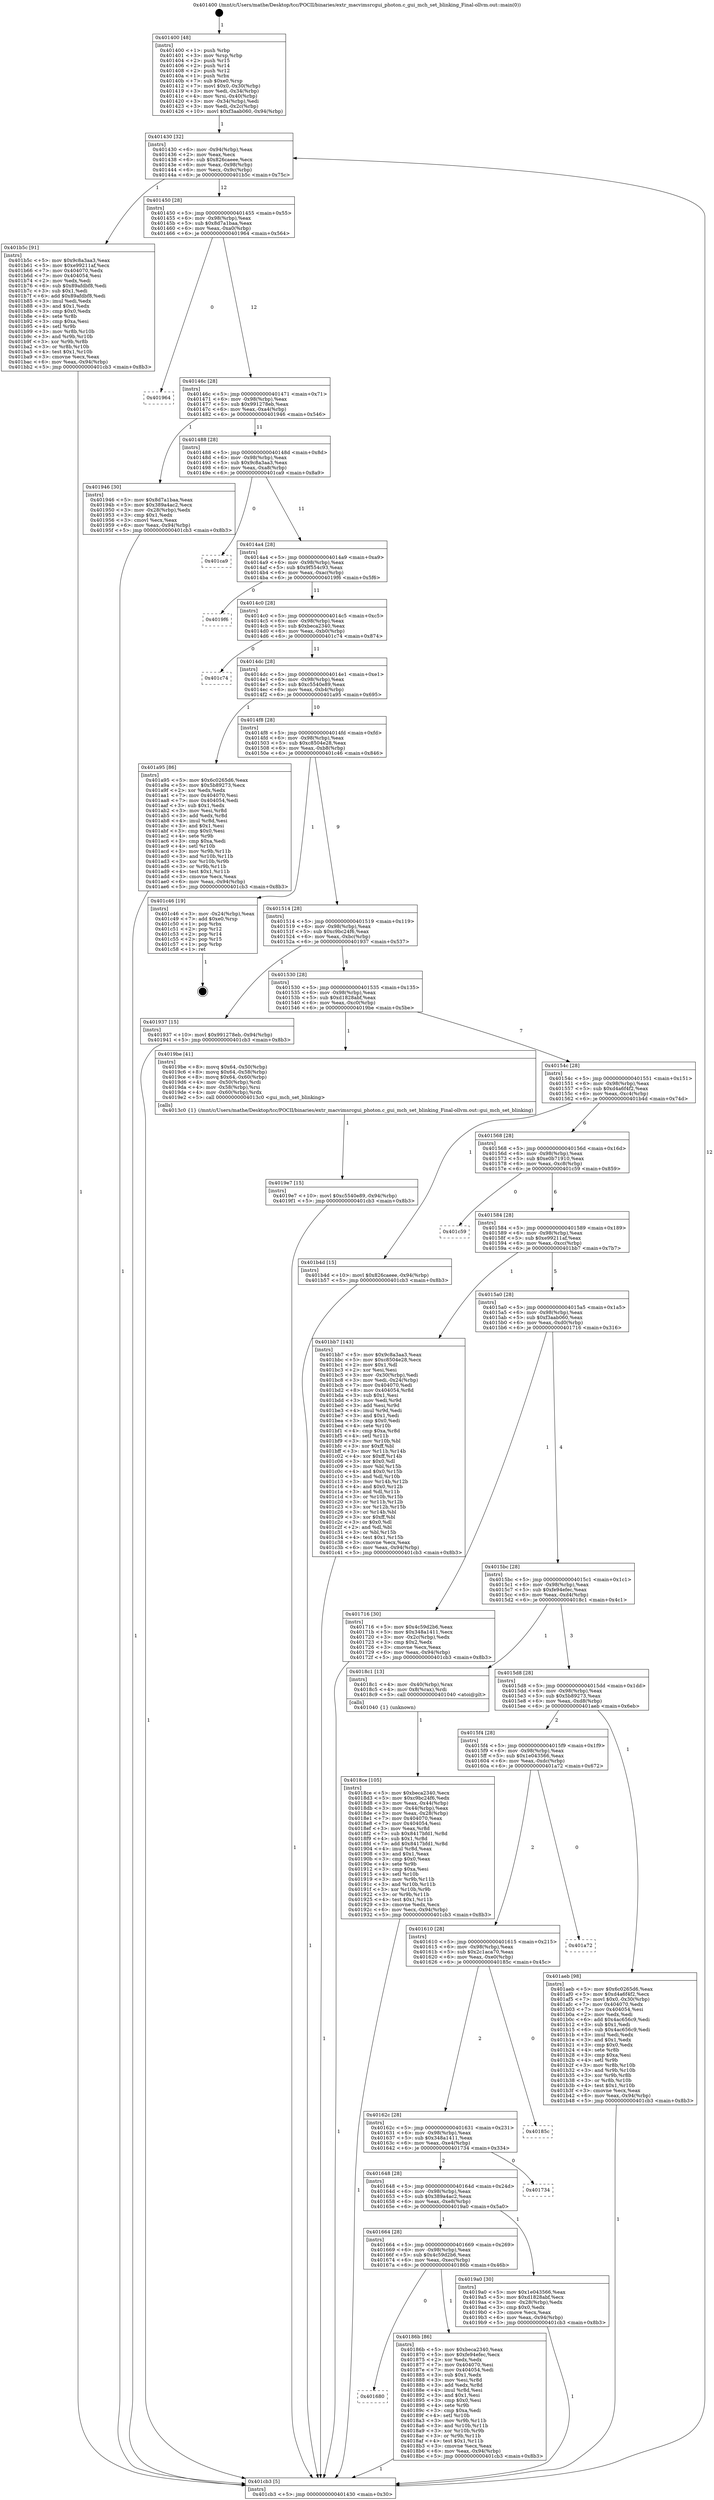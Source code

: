 digraph "0x401400" {
  label = "0x401400 (/mnt/c/Users/mathe/Desktop/tcc/POCII/binaries/extr_macvimsrcgui_photon.c_gui_mch_set_blinking_Final-ollvm.out::main(0))"
  labelloc = "t"
  node[shape=record]

  Entry [label="",width=0.3,height=0.3,shape=circle,fillcolor=black,style=filled]
  "0x401430" [label="{
     0x401430 [32]\l
     | [instrs]\l
     &nbsp;&nbsp;0x401430 \<+6\>: mov -0x94(%rbp),%eax\l
     &nbsp;&nbsp;0x401436 \<+2\>: mov %eax,%ecx\l
     &nbsp;&nbsp;0x401438 \<+6\>: sub $0x826caeee,%ecx\l
     &nbsp;&nbsp;0x40143e \<+6\>: mov %eax,-0x98(%rbp)\l
     &nbsp;&nbsp;0x401444 \<+6\>: mov %ecx,-0x9c(%rbp)\l
     &nbsp;&nbsp;0x40144a \<+6\>: je 0000000000401b5c \<main+0x75c\>\l
  }"]
  "0x401b5c" [label="{
     0x401b5c [91]\l
     | [instrs]\l
     &nbsp;&nbsp;0x401b5c \<+5\>: mov $0x9c8a3aa3,%eax\l
     &nbsp;&nbsp;0x401b61 \<+5\>: mov $0xe99211af,%ecx\l
     &nbsp;&nbsp;0x401b66 \<+7\>: mov 0x404070,%edx\l
     &nbsp;&nbsp;0x401b6d \<+7\>: mov 0x404054,%esi\l
     &nbsp;&nbsp;0x401b74 \<+2\>: mov %edx,%edi\l
     &nbsp;&nbsp;0x401b76 \<+6\>: sub $0x89afdbf8,%edi\l
     &nbsp;&nbsp;0x401b7c \<+3\>: sub $0x1,%edi\l
     &nbsp;&nbsp;0x401b7f \<+6\>: add $0x89afdbf8,%edi\l
     &nbsp;&nbsp;0x401b85 \<+3\>: imul %edi,%edx\l
     &nbsp;&nbsp;0x401b88 \<+3\>: and $0x1,%edx\l
     &nbsp;&nbsp;0x401b8b \<+3\>: cmp $0x0,%edx\l
     &nbsp;&nbsp;0x401b8e \<+4\>: sete %r8b\l
     &nbsp;&nbsp;0x401b92 \<+3\>: cmp $0xa,%esi\l
     &nbsp;&nbsp;0x401b95 \<+4\>: setl %r9b\l
     &nbsp;&nbsp;0x401b99 \<+3\>: mov %r8b,%r10b\l
     &nbsp;&nbsp;0x401b9c \<+3\>: and %r9b,%r10b\l
     &nbsp;&nbsp;0x401b9f \<+3\>: xor %r9b,%r8b\l
     &nbsp;&nbsp;0x401ba2 \<+3\>: or %r8b,%r10b\l
     &nbsp;&nbsp;0x401ba5 \<+4\>: test $0x1,%r10b\l
     &nbsp;&nbsp;0x401ba9 \<+3\>: cmovne %ecx,%eax\l
     &nbsp;&nbsp;0x401bac \<+6\>: mov %eax,-0x94(%rbp)\l
     &nbsp;&nbsp;0x401bb2 \<+5\>: jmp 0000000000401cb3 \<main+0x8b3\>\l
  }"]
  "0x401450" [label="{
     0x401450 [28]\l
     | [instrs]\l
     &nbsp;&nbsp;0x401450 \<+5\>: jmp 0000000000401455 \<main+0x55\>\l
     &nbsp;&nbsp;0x401455 \<+6\>: mov -0x98(%rbp),%eax\l
     &nbsp;&nbsp;0x40145b \<+5\>: sub $0x8d7a1baa,%eax\l
     &nbsp;&nbsp;0x401460 \<+6\>: mov %eax,-0xa0(%rbp)\l
     &nbsp;&nbsp;0x401466 \<+6\>: je 0000000000401964 \<main+0x564\>\l
  }"]
  Exit [label="",width=0.3,height=0.3,shape=circle,fillcolor=black,style=filled,peripheries=2]
  "0x401964" [label="{
     0x401964\l
  }", style=dashed]
  "0x40146c" [label="{
     0x40146c [28]\l
     | [instrs]\l
     &nbsp;&nbsp;0x40146c \<+5\>: jmp 0000000000401471 \<main+0x71\>\l
     &nbsp;&nbsp;0x401471 \<+6\>: mov -0x98(%rbp),%eax\l
     &nbsp;&nbsp;0x401477 \<+5\>: sub $0x991278eb,%eax\l
     &nbsp;&nbsp;0x40147c \<+6\>: mov %eax,-0xa4(%rbp)\l
     &nbsp;&nbsp;0x401482 \<+6\>: je 0000000000401946 \<main+0x546\>\l
  }"]
  "0x4019e7" [label="{
     0x4019e7 [15]\l
     | [instrs]\l
     &nbsp;&nbsp;0x4019e7 \<+10\>: movl $0xc5540e89,-0x94(%rbp)\l
     &nbsp;&nbsp;0x4019f1 \<+5\>: jmp 0000000000401cb3 \<main+0x8b3\>\l
  }"]
  "0x401946" [label="{
     0x401946 [30]\l
     | [instrs]\l
     &nbsp;&nbsp;0x401946 \<+5\>: mov $0x8d7a1baa,%eax\l
     &nbsp;&nbsp;0x40194b \<+5\>: mov $0x389a4ac2,%ecx\l
     &nbsp;&nbsp;0x401950 \<+3\>: mov -0x28(%rbp),%edx\l
     &nbsp;&nbsp;0x401953 \<+3\>: cmp $0x1,%edx\l
     &nbsp;&nbsp;0x401956 \<+3\>: cmovl %ecx,%eax\l
     &nbsp;&nbsp;0x401959 \<+6\>: mov %eax,-0x94(%rbp)\l
     &nbsp;&nbsp;0x40195f \<+5\>: jmp 0000000000401cb3 \<main+0x8b3\>\l
  }"]
  "0x401488" [label="{
     0x401488 [28]\l
     | [instrs]\l
     &nbsp;&nbsp;0x401488 \<+5\>: jmp 000000000040148d \<main+0x8d\>\l
     &nbsp;&nbsp;0x40148d \<+6\>: mov -0x98(%rbp),%eax\l
     &nbsp;&nbsp;0x401493 \<+5\>: sub $0x9c8a3aa3,%eax\l
     &nbsp;&nbsp;0x401498 \<+6\>: mov %eax,-0xa8(%rbp)\l
     &nbsp;&nbsp;0x40149e \<+6\>: je 0000000000401ca9 \<main+0x8a9\>\l
  }"]
  "0x4018ce" [label="{
     0x4018ce [105]\l
     | [instrs]\l
     &nbsp;&nbsp;0x4018ce \<+5\>: mov $0xbeca2340,%ecx\l
     &nbsp;&nbsp;0x4018d3 \<+5\>: mov $0xc9bc24f6,%edx\l
     &nbsp;&nbsp;0x4018d8 \<+3\>: mov %eax,-0x44(%rbp)\l
     &nbsp;&nbsp;0x4018db \<+3\>: mov -0x44(%rbp),%eax\l
     &nbsp;&nbsp;0x4018de \<+3\>: mov %eax,-0x28(%rbp)\l
     &nbsp;&nbsp;0x4018e1 \<+7\>: mov 0x404070,%eax\l
     &nbsp;&nbsp;0x4018e8 \<+7\>: mov 0x404054,%esi\l
     &nbsp;&nbsp;0x4018ef \<+3\>: mov %eax,%r8d\l
     &nbsp;&nbsp;0x4018f2 \<+7\>: sub $0x8417bfd1,%r8d\l
     &nbsp;&nbsp;0x4018f9 \<+4\>: sub $0x1,%r8d\l
     &nbsp;&nbsp;0x4018fd \<+7\>: add $0x8417bfd1,%r8d\l
     &nbsp;&nbsp;0x401904 \<+4\>: imul %r8d,%eax\l
     &nbsp;&nbsp;0x401908 \<+3\>: and $0x1,%eax\l
     &nbsp;&nbsp;0x40190b \<+3\>: cmp $0x0,%eax\l
     &nbsp;&nbsp;0x40190e \<+4\>: sete %r9b\l
     &nbsp;&nbsp;0x401912 \<+3\>: cmp $0xa,%esi\l
     &nbsp;&nbsp;0x401915 \<+4\>: setl %r10b\l
     &nbsp;&nbsp;0x401919 \<+3\>: mov %r9b,%r11b\l
     &nbsp;&nbsp;0x40191c \<+3\>: and %r10b,%r11b\l
     &nbsp;&nbsp;0x40191f \<+3\>: xor %r10b,%r9b\l
     &nbsp;&nbsp;0x401922 \<+3\>: or %r9b,%r11b\l
     &nbsp;&nbsp;0x401925 \<+4\>: test $0x1,%r11b\l
     &nbsp;&nbsp;0x401929 \<+3\>: cmovne %edx,%ecx\l
     &nbsp;&nbsp;0x40192c \<+6\>: mov %ecx,-0x94(%rbp)\l
     &nbsp;&nbsp;0x401932 \<+5\>: jmp 0000000000401cb3 \<main+0x8b3\>\l
  }"]
  "0x401ca9" [label="{
     0x401ca9\l
  }", style=dashed]
  "0x4014a4" [label="{
     0x4014a4 [28]\l
     | [instrs]\l
     &nbsp;&nbsp;0x4014a4 \<+5\>: jmp 00000000004014a9 \<main+0xa9\>\l
     &nbsp;&nbsp;0x4014a9 \<+6\>: mov -0x98(%rbp),%eax\l
     &nbsp;&nbsp;0x4014af \<+5\>: sub $0x9f554c93,%eax\l
     &nbsp;&nbsp;0x4014b4 \<+6\>: mov %eax,-0xac(%rbp)\l
     &nbsp;&nbsp;0x4014ba \<+6\>: je 00000000004019f6 \<main+0x5f6\>\l
  }"]
  "0x401680" [label="{
     0x401680\l
  }", style=dashed]
  "0x4019f6" [label="{
     0x4019f6\l
  }", style=dashed]
  "0x4014c0" [label="{
     0x4014c0 [28]\l
     | [instrs]\l
     &nbsp;&nbsp;0x4014c0 \<+5\>: jmp 00000000004014c5 \<main+0xc5\>\l
     &nbsp;&nbsp;0x4014c5 \<+6\>: mov -0x98(%rbp),%eax\l
     &nbsp;&nbsp;0x4014cb \<+5\>: sub $0xbeca2340,%eax\l
     &nbsp;&nbsp;0x4014d0 \<+6\>: mov %eax,-0xb0(%rbp)\l
     &nbsp;&nbsp;0x4014d6 \<+6\>: je 0000000000401c74 \<main+0x874\>\l
  }"]
  "0x40186b" [label="{
     0x40186b [86]\l
     | [instrs]\l
     &nbsp;&nbsp;0x40186b \<+5\>: mov $0xbeca2340,%eax\l
     &nbsp;&nbsp;0x401870 \<+5\>: mov $0xfe94efec,%ecx\l
     &nbsp;&nbsp;0x401875 \<+2\>: xor %edx,%edx\l
     &nbsp;&nbsp;0x401877 \<+7\>: mov 0x404070,%esi\l
     &nbsp;&nbsp;0x40187e \<+7\>: mov 0x404054,%edi\l
     &nbsp;&nbsp;0x401885 \<+3\>: sub $0x1,%edx\l
     &nbsp;&nbsp;0x401888 \<+3\>: mov %esi,%r8d\l
     &nbsp;&nbsp;0x40188b \<+3\>: add %edx,%r8d\l
     &nbsp;&nbsp;0x40188e \<+4\>: imul %r8d,%esi\l
     &nbsp;&nbsp;0x401892 \<+3\>: and $0x1,%esi\l
     &nbsp;&nbsp;0x401895 \<+3\>: cmp $0x0,%esi\l
     &nbsp;&nbsp;0x401898 \<+4\>: sete %r9b\l
     &nbsp;&nbsp;0x40189c \<+3\>: cmp $0xa,%edi\l
     &nbsp;&nbsp;0x40189f \<+4\>: setl %r10b\l
     &nbsp;&nbsp;0x4018a3 \<+3\>: mov %r9b,%r11b\l
     &nbsp;&nbsp;0x4018a6 \<+3\>: and %r10b,%r11b\l
     &nbsp;&nbsp;0x4018a9 \<+3\>: xor %r10b,%r9b\l
     &nbsp;&nbsp;0x4018ac \<+3\>: or %r9b,%r11b\l
     &nbsp;&nbsp;0x4018af \<+4\>: test $0x1,%r11b\l
     &nbsp;&nbsp;0x4018b3 \<+3\>: cmovne %ecx,%eax\l
     &nbsp;&nbsp;0x4018b6 \<+6\>: mov %eax,-0x94(%rbp)\l
     &nbsp;&nbsp;0x4018bc \<+5\>: jmp 0000000000401cb3 \<main+0x8b3\>\l
  }"]
  "0x401c74" [label="{
     0x401c74\l
  }", style=dashed]
  "0x4014dc" [label="{
     0x4014dc [28]\l
     | [instrs]\l
     &nbsp;&nbsp;0x4014dc \<+5\>: jmp 00000000004014e1 \<main+0xe1\>\l
     &nbsp;&nbsp;0x4014e1 \<+6\>: mov -0x98(%rbp),%eax\l
     &nbsp;&nbsp;0x4014e7 \<+5\>: sub $0xc5540e89,%eax\l
     &nbsp;&nbsp;0x4014ec \<+6\>: mov %eax,-0xb4(%rbp)\l
     &nbsp;&nbsp;0x4014f2 \<+6\>: je 0000000000401a95 \<main+0x695\>\l
  }"]
  "0x401664" [label="{
     0x401664 [28]\l
     | [instrs]\l
     &nbsp;&nbsp;0x401664 \<+5\>: jmp 0000000000401669 \<main+0x269\>\l
     &nbsp;&nbsp;0x401669 \<+6\>: mov -0x98(%rbp),%eax\l
     &nbsp;&nbsp;0x40166f \<+5\>: sub $0x4c59d2b6,%eax\l
     &nbsp;&nbsp;0x401674 \<+6\>: mov %eax,-0xec(%rbp)\l
     &nbsp;&nbsp;0x40167a \<+6\>: je 000000000040186b \<main+0x46b\>\l
  }"]
  "0x401a95" [label="{
     0x401a95 [86]\l
     | [instrs]\l
     &nbsp;&nbsp;0x401a95 \<+5\>: mov $0x6c0265d6,%eax\l
     &nbsp;&nbsp;0x401a9a \<+5\>: mov $0x5b89273,%ecx\l
     &nbsp;&nbsp;0x401a9f \<+2\>: xor %edx,%edx\l
     &nbsp;&nbsp;0x401aa1 \<+7\>: mov 0x404070,%esi\l
     &nbsp;&nbsp;0x401aa8 \<+7\>: mov 0x404054,%edi\l
     &nbsp;&nbsp;0x401aaf \<+3\>: sub $0x1,%edx\l
     &nbsp;&nbsp;0x401ab2 \<+3\>: mov %esi,%r8d\l
     &nbsp;&nbsp;0x401ab5 \<+3\>: add %edx,%r8d\l
     &nbsp;&nbsp;0x401ab8 \<+4\>: imul %r8d,%esi\l
     &nbsp;&nbsp;0x401abc \<+3\>: and $0x1,%esi\l
     &nbsp;&nbsp;0x401abf \<+3\>: cmp $0x0,%esi\l
     &nbsp;&nbsp;0x401ac2 \<+4\>: sete %r9b\l
     &nbsp;&nbsp;0x401ac6 \<+3\>: cmp $0xa,%edi\l
     &nbsp;&nbsp;0x401ac9 \<+4\>: setl %r10b\l
     &nbsp;&nbsp;0x401acd \<+3\>: mov %r9b,%r11b\l
     &nbsp;&nbsp;0x401ad0 \<+3\>: and %r10b,%r11b\l
     &nbsp;&nbsp;0x401ad3 \<+3\>: xor %r10b,%r9b\l
     &nbsp;&nbsp;0x401ad6 \<+3\>: or %r9b,%r11b\l
     &nbsp;&nbsp;0x401ad9 \<+4\>: test $0x1,%r11b\l
     &nbsp;&nbsp;0x401add \<+3\>: cmovne %ecx,%eax\l
     &nbsp;&nbsp;0x401ae0 \<+6\>: mov %eax,-0x94(%rbp)\l
     &nbsp;&nbsp;0x401ae6 \<+5\>: jmp 0000000000401cb3 \<main+0x8b3\>\l
  }"]
  "0x4014f8" [label="{
     0x4014f8 [28]\l
     | [instrs]\l
     &nbsp;&nbsp;0x4014f8 \<+5\>: jmp 00000000004014fd \<main+0xfd\>\l
     &nbsp;&nbsp;0x4014fd \<+6\>: mov -0x98(%rbp),%eax\l
     &nbsp;&nbsp;0x401503 \<+5\>: sub $0xc8504e28,%eax\l
     &nbsp;&nbsp;0x401508 \<+6\>: mov %eax,-0xb8(%rbp)\l
     &nbsp;&nbsp;0x40150e \<+6\>: je 0000000000401c46 \<main+0x846\>\l
  }"]
  "0x4019a0" [label="{
     0x4019a0 [30]\l
     | [instrs]\l
     &nbsp;&nbsp;0x4019a0 \<+5\>: mov $0x1e043566,%eax\l
     &nbsp;&nbsp;0x4019a5 \<+5\>: mov $0xd1828abf,%ecx\l
     &nbsp;&nbsp;0x4019aa \<+3\>: mov -0x28(%rbp),%edx\l
     &nbsp;&nbsp;0x4019ad \<+3\>: cmp $0x0,%edx\l
     &nbsp;&nbsp;0x4019b0 \<+3\>: cmove %ecx,%eax\l
     &nbsp;&nbsp;0x4019b3 \<+6\>: mov %eax,-0x94(%rbp)\l
     &nbsp;&nbsp;0x4019b9 \<+5\>: jmp 0000000000401cb3 \<main+0x8b3\>\l
  }"]
  "0x401c46" [label="{
     0x401c46 [19]\l
     | [instrs]\l
     &nbsp;&nbsp;0x401c46 \<+3\>: mov -0x24(%rbp),%eax\l
     &nbsp;&nbsp;0x401c49 \<+7\>: add $0xe0,%rsp\l
     &nbsp;&nbsp;0x401c50 \<+1\>: pop %rbx\l
     &nbsp;&nbsp;0x401c51 \<+2\>: pop %r12\l
     &nbsp;&nbsp;0x401c53 \<+2\>: pop %r14\l
     &nbsp;&nbsp;0x401c55 \<+2\>: pop %r15\l
     &nbsp;&nbsp;0x401c57 \<+1\>: pop %rbp\l
     &nbsp;&nbsp;0x401c58 \<+1\>: ret\l
  }"]
  "0x401514" [label="{
     0x401514 [28]\l
     | [instrs]\l
     &nbsp;&nbsp;0x401514 \<+5\>: jmp 0000000000401519 \<main+0x119\>\l
     &nbsp;&nbsp;0x401519 \<+6\>: mov -0x98(%rbp),%eax\l
     &nbsp;&nbsp;0x40151f \<+5\>: sub $0xc9bc24f6,%eax\l
     &nbsp;&nbsp;0x401524 \<+6\>: mov %eax,-0xbc(%rbp)\l
     &nbsp;&nbsp;0x40152a \<+6\>: je 0000000000401937 \<main+0x537\>\l
  }"]
  "0x401648" [label="{
     0x401648 [28]\l
     | [instrs]\l
     &nbsp;&nbsp;0x401648 \<+5\>: jmp 000000000040164d \<main+0x24d\>\l
     &nbsp;&nbsp;0x40164d \<+6\>: mov -0x98(%rbp),%eax\l
     &nbsp;&nbsp;0x401653 \<+5\>: sub $0x389a4ac2,%eax\l
     &nbsp;&nbsp;0x401658 \<+6\>: mov %eax,-0xe8(%rbp)\l
     &nbsp;&nbsp;0x40165e \<+6\>: je 00000000004019a0 \<main+0x5a0\>\l
  }"]
  "0x401937" [label="{
     0x401937 [15]\l
     | [instrs]\l
     &nbsp;&nbsp;0x401937 \<+10\>: movl $0x991278eb,-0x94(%rbp)\l
     &nbsp;&nbsp;0x401941 \<+5\>: jmp 0000000000401cb3 \<main+0x8b3\>\l
  }"]
  "0x401530" [label="{
     0x401530 [28]\l
     | [instrs]\l
     &nbsp;&nbsp;0x401530 \<+5\>: jmp 0000000000401535 \<main+0x135\>\l
     &nbsp;&nbsp;0x401535 \<+6\>: mov -0x98(%rbp),%eax\l
     &nbsp;&nbsp;0x40153b \<+5\>: sub $0xd1828abf,%eax\l
     &nbsp;&nbsp;0x401540 \<+6\>: mov %eax,-0xc0(%rbp)\l
     &nbsp;&nbsp;0x401546 \<+6\>: je 00000000004019be \<main+0x5be\>\l
  }"]
  "0x401734" [label="{
     0x401734\l
  }", style=dashed]
  "0x4019be" [label="{
     0x4019be [41]\l
     | [instrs]\l
     &nbsp;&nbsp;0x4019be \<+8\>: movq $0x64,-0x50(%rbp)\l
     &nbsp;&nbsp;0x4019c6 \<+8\>: movq $0x64,-0x58(%rbp)\l
     &nbsp;&nbsp;0x4019ce \<+8\>: movq $0x64,-0x60(%rbp)\l
     &nbsp;&nbsp;0x4019d6 \<+4\>: mov -0x50(%rbp),%rdi\l
     &nbsp;&nbsp;0x4019da \<+4\>: mov -0x58(%rbp),%rsi\l
     &nbsp;&nbsp;0x4019de \<+4\>: mov -0x60(%rbp),%rdx\l
     &nbsp;&nbsp;0x4019e2 \<+5\>: call 00000000004013c0 \<gui_mch_set_blinking\>\l
     | [calls]\l
     &nbsp;&nbsp;0x4013c0 \{1\} (/mnt/c/Users/mathe/Desktop/tcc/POCII/binaries/extr_macvimsrcgui_photon.c_gui_mch_set_blinking_Final-ollvm.out::gui_mch_set_blinking)\l
  }"]
  "0x40154c" [label="{
     0x40154c [28]\l
     | [instrs]\l
     &nbsp;&nbsp;0x40154c \<+5\>: jmp 0000000000401551 \<main+0x151\>\l
     &nbsp;&nbsp;0x401551 \<+6\>: mov -0x98(%rbp),%eax\l
     &nbsp;&nbsp;0x401557 \<+5\>: sub $0xd4a6f4f2,%eax\l
     &nbsp;&nbsp;0x40155c \<+6\>: mov %eax,-0xc4(%rbp)\l
     &nbsp;&nbsp;0x401562 \<+6\>: je 0000000000401b4d \<main+0x74d\>\l
  }"]
  "0x40162c" [label="{
     0x40162c [28]\l
     | [instrs]\l
     &nbsp;&nbsp;0x40162c \<+5\>: jmp 0000000000401631 \<main+0x231\>\l
     &nbsp;&nbsp;0x401631 \<+6\>: mov -0x98(%rbp),%eax\l
     &nbsp;&nbsp;0x401637 \<+5\>: sub $0x348a1411,%eax\l
     &nbsp;&nbsp;0x40163c \<+6\>: mov %eax,-0xe4(%rbp)\l
     &nbsp;&nbsp;0x401642 \<+6\>: je 0000000000401734 \<main+0x334\>\l
  }"]
  "0x401b4d" [label="{
     0x401b4d [15]\l
     | [instrs]\l
     &nbsp;&nbsp;0x401b4d \<+10\>: movl $0x826caeee,-0x94(%rbp)\l
     &nbsp;&nbsp;0x401b57 \<+5\>: jmp 0000000000401cb3 \<main+0x8b3\>\l
  }"]
  "0x401568" [label="{
     0x401568 [28]\l
     | [instrs]\l
     &nbsp;&nbsp;0x401568 \<+5\>: jmp 000000000040156d \<main+0x16d\>\l
     &nbsp;&nbsp;0x40156d \<+6\>: mov -0x98(%rbp),%eax\l
     &nbsp;&nbsp;0x401573 \<+5\>: sub $0xe0b71910,%eax\l
     &nbsp;&nbsp;0x401578 \<+6\>: mov %eax,-0xc8(%rbp)\l
     &nbsp;&nbsp;0x40157e \<+6\>: je 0000000000401c59 \<main+0x859\>\l
  }"]
  "0x40185c" [label="{
     0x40185c\l
  }", style=dashed]
  "0x401c59" [label="{
     0x401c59\l
  }", style=dashed]
  "0x401584" [label="{
     0x401584 [28]\l
     | [instrs]\l
     &nbsp;&nbsp;0x401584 \<+5\>: jmp 0000000000401589 \<main+0x189\>\l
     &nbsp;&nbsp;0x401589 \<+6\>: mov -0x98(%rbp),%eax\l
     &nbsp;&nbsp;0x40158f \<+5\>: sub $0xe99211af,%eax\l
     &nbsp;&nbsp;0x401594 \<+6\>: mov %eax,-0xcc(%rbp)\l
     &nbsp;&nbsp;0x40159a \<+6\>: je 0000000000401bb7 \<main+0x7b7\>\l
  }"]
  "0x401610" [label="{
     0x401610 [28]\l
     | [instrs]\l
     &nbsp;&nbsp;0x401610 \<+5\>: jmp 0000000000401615 \<main+0x215\>\l
     &nbsp;&nbsp;0x401615 \<+6\>: mov -0x98(%rbp),%eax\l
     &nbsp;&nbsp;0x40161b \<+5\>: sub $0x2c1aca70,%eax\l
     &nbsp;&nbsp;0x401620 \<+6\>: mov %eax,-0xe0(%rbp)\l
     &nbsp;&nbsp;0x401626 \<+6\>: je 000000000040185c \<main+0x45c\>\l
  }"]
  "0x401bb7" [label="{
     0x401bb7 [143]\l
     | [instrs]\l
     &nbsp;&nbsp;0x401bb7 \<+5\>: mov $0x9c8a3aa3,%eax\l
     &nbsp;&nbsp;0x401bbc \<+5\>: mov $0xc8504e28,%ecx\l
     &nbsp;&nbsp;0x401bc1 \<+2\>: mov $0x1,%dl\l
     &nbsp;&nbsp;0x401bc3 \<+2\>: xor %esi,%esi\l
     &nbsp;&nbsp;0x401bc5 \<+3\>: mov -0x30(%rbp),%edi\l
     &nbsp;&nbsp;0x401bc8 \<+3\>: mov %edi,-0x24(%rbp)\l
     &nbsp;&nbsp;0x401bcb \<+7\>: mov 0x404070,%edi\l
     &nbsp;&nbsp;0x401bd2 \<+8\>: mov 0x404054,%r8d\l
     &nbsp;&nbsp;0x401bda \<+3\>: sub $0x1,%esi\l
     &nbsp;&nbsp;0x401bdd \<+3\>: mov %edi,%r9d\l
     &nbsp;&nbsp;0x401be0 \<+3\>: add %esi,%r9d\l
     &nbsp;&nbsp;0x401be3 \<+4\>: imul %r9d,%edi\l
     &nbsp;&nbsp;0x401be7 \<+3\>: and $0x1,%edi\l
     &nbsp;&nbsp;0x401bea \<+3\>: cmp $0x0,%edi\l
     &nbsp;&nbsp;0x401bed \<+4\>: sete %r10b\l
     &nbsp;&nbsp;0x401bf1 \<+4\>: cmp $0xa,%r8d\l
     &nbsp;&nbsp;0x401bf5 \<+4\>: setl %r11b\l
     &nbsp;&nbsp;0x401bf9 \<+3\>: mov %r10b,%bl\l
     &nbsp;&nbsp;0x401bfc \<+3\>: xor $0xff,%bl\l
     &nbsp;&nbsp;0x401bff \<+3\>: mov %r11b,%r14b\l
     &nbsp;&nbsp;0x401c02 \<+4\>: xor $0xff,%r14b\l
     &nbsp;&nbsp;0x401c06 \<+3\>: xor $0x0,%dl\l
     &nbsp;&nbsp;0x401c09 \<+3\>: mov %bl,%r15b\l
     &nbsp;&nbsp;0x401c0c \<+4\>: and $0x0,%r15b\l
     &nbsp;&nbsp;0x401c10 \<+3\>: and %dl,%r10b\l
     &nbsp;&nbsp;0x401c13 \<+3\>: mov %r14b,%r12b\l
     &nbsp;&nbsp;0x401c16 \<+4\>: and $0x0,%r12b\l
     &nbsp;&nbsp;0x401c1a \<+3\>: and %dl,%r11b\l
     &nbsp;&nbsp;0x401c1d \<+3\>: or %r10b,%r15b\l
     &nbsp;&nbsp;0x401c20 \<+3\>: or %r11b,%r12b\l
     &nbsp;&nbsp;0x401c23 \<+3\>: xor %r12b,%r15b\l
     &nbsp;&nbsp;0x401c26 \<+3\>: or %r14b,%bl\l
     &nbsp;&nbsp;0x401c29 \<+3\>: xor $0xff,%bl\l
     &nbsp;&nbsp;0x401c2c \<+3\>: or $0x0,%dl\l
     &nbsp;&nbsp;0x401c2f \<+2\>: and %dl,%bl\l
     &nbsp;&nbsp;0x401c31 \<+3\>: or %bl,%r15b\l
     &nbsp;&nbsp;0x401c34 \<+4\>: test $0x1,%r15b\l
     &nbsp;&nbsp;0x401c38 \<+3\>: cmovne %ecx,%eax\l
     &nbsp;&nbsp;0x401c3b \<+6\>: mov %eax,-0x94(%rbp)\l
     &nbsp;&nbsp;0x401c41 \<+5\>: jmp 0000000000401cb3 \<main+0x8b3\>\l
  }"]
  "0x4015a0" [label="{
     0x4015a0 [28]\l
     | [instrs]\l
     &nbsp;&nbsp;0x4015a0 \<+5\>: jmp 00000000004015a5 \<main+0x1a5\>\l
     &nbsp;&nbsp;0x4015a5 \<+6\>: mov -0x98(%rbp),%eax\l
     &nbsp;&nbsp;0x4015ab \<+5\>: sub $0xf3aab060,%eax\l
     &nbsp;&nbsp;0x4015b0 \<+6\>: mov %eax,-0xd0(%rbp)\l
     &nbsp;&nbsp;0x4015b6 \<+6\>: je 0000000000401716 \<main+0x316\>\l
  }"]
  "0x401a72" [label="{
     0x401a72\l
  }", style=dashed]
  "0x401716" [label="{
     0x401716 [30]\l
     | [instrs]\l
     &nbsp;&nbsp;0x401716 \<+5\>: mov $0x4c59d2b6,%eax\l
     &nbsp;&nbsp;0x40171b \<+5\>: mov $0x348a1411,%ecx\l
     &nbsp;&nbsp;0x401720 \<+3\>: mov -0x2c(%rbp),%edx\l
     &nbsp;&nbsp;0x401723 \<+3\>: cmp $0x2,%edx\l
     &nbsp;&nbsp;0x401726 \<+3\>: cmovne %ecx,%eax\l
     &nbsp;&nbsp;0x401729 \<+6\>: mov %eax,-0x94(%rbp)\l
     &nbsp;&nbsp;0x40172f \<+5\>: jmp 0000000000401cb3 \<main+0x8b3\>\l
  }"]
  "0x4015bc" [label="{
     0x4015bc [28]\l
     | [instrs]\l
     &nbsp;&nbsp;0x4015bc \<+5\>: jmp 00000000004015c1 \<main+0x1c1\>\l
     &nbsp;&nbsp;0x4015c1 \<+6\>: mov -0x98(%rbp),%eax\l
     &nbsp;&nbsp;0x4015c7 \<+5\>: sub $0xfe94efec,%eax\l
     &nbsp;&nbsp;0x4015cc \<+6\>: mov %eax,-0xd4(%rbp)\l
     &nbsp;&nbsp;0x4015d2 \<+6\>: je 00000000004018c1 \<main+0x4c1\>\l
  }"]
  "0x401cb3" [label="{
     0x401cb3 [5]\l
     | [instrs]\l
     &nbsp;&nbsp;0x401cb3 \<+5\>: jmp 0000000000401430 \<main+0x30\>\l
  }"]
  "0x401400" [label="{
     0x401400 [48]\l
     | [instrs]\l
     &nbsp;&nbsp;0x401400 \<+1\>: push %rbp\l
     &nbsp;&nbsp;0x401401 \<+3\>: mov %rsp,%rbp\l
     &nbsp;&nbsp;0x401404 \<+2\>: push %r15\l
     &nbsp;&nbsp;0x401406 \<+2\>: push %r14\l
     &nbsp;&nbsp;0x401408 \<+2\>: push %r12\l
     &nbsp;&nbsp;0x40140a \<+1\>: push %rbx\l
     &nbsp;&nbsp;0x40140b \<+7\>: sub $0xe0,%rsp\l
     &nbsp;&nbsp;0x401412 \<+7\>: movl $0x0,-0x30(%rbp)\l
     &nbsp;&nbsp;0x401419 \<+3\>: mov %edi,-0x34(%rbp)\l
     &nbsp;&nbsp;0x40141c \<+4\>: mov %rsi,-0x40(%rbp)\l
     &nbsp;&nbsp;0x401420 \<+3\>: mov -0x34(%rbp),%edi\l
     &nbsp;&nbsp;0x401423 \<+3\>: mov %edi,-0x2c(%rbp)\l
     &nbsp;&nbsp;0x401426 \<+10\>: movl $0xf3aab060,-0x94(%rbp)\l
  }"]
  "0x4015f4" [label="{
     0x4015f4 [28]\l
     | [instrs]\l
     &nbsp;&nbsp;0x4015f4 \<+5\>: jmp 00000000004015f9 \<main+0x1f9\>\l
     &nbsp;&nbsp;0x4015f9 \<+6\>: mov -0x98(%rbp),%eax\l
     &nbsp;&nbsp;0x4015ff \<+5\>: sub $0x1e043566,%eax\l
     &nbsp;&nbsp;0x401604 \<+6\>: mov %eax,-0xdc(%rbp)\l
     &nbsp;&nbsp;0x40160a \<+6\>: je 0000000000401a72 \<main+0x672\>\l
  }"]
  "0x4018c1" [label="{
     0x4018c1 [13]\l
     | [instrs]\l
     &nbsp;&nbsp;0x4018c1 \<+4\>: mov -0x40(%rbp),%rax\l
     &nbsp;&nbsp;0x4018c5 \<+4\>: mov 0x8(%rax),%rdi\l
     &nbsp;&nbsp;0x4018c9 \<+5\>: call 0000000000401040 \<atoi@plt\>\l
     | [calls]\l
     &nbsp;&nbsp;0x401040 \{1\} (unknown)\l
  }"]
  "0x4015d8" [label="{
     0x4015d8 [28]\l
     | [instrs]\l
     &nbsp;&nbsp;0x4015d8 \<+5\>: jmp 00000000004015dd \<main+0x1dd\>\l
     &nbsp;&nbsp;0x4015dd \<+6\>: mov -0x98(%rbp),%eax\l
     &nbsp;&nbsp;0x4015e3 \<+5\>: sub $0x5b89273,%eax\l
     &nbsp;&nbsp;0x4015e8 \<+6\>: mov %eax,-0xd8(%rbp)\l
     &nbsp;&nbsp;0x4015ee \<+6\>: je 0000000000401aeb \<main+0x6eb\>\l
  }"]
  "0x401aeb" [label="{
     0x401aeb [98]\l
     | [instrs]\l
     &nbsp;&nbsp;0x401aeb \<+5\>: mov $0x6c0265d6,%eax\l
     &nbsp;&nbsp;0x401af0 \<+5\>: mov $0xd4a6f4f2,%ecx\l
     &nbsp;&nbsp;0x401af5 \<+7\>: movl $0x0,-0x30(%rbp)\l
     &nbsp;&nbsp;0x401afc \<+7\>: mov 0x404070,%edx\l
     &nbsp;&nbsp;0x401b03 \<+7\>: mov 0x404054,%esi\l
     &nbsp;&nbsp;0x401b0a \<+2\>: mov %edx,%edi\l
     &nbsp;&nbsp;0x401b0c \<+6\>: add $0x4ac656c9,%edi\l
     &nbsp;&nbsp;0x401b12 \<+3\>: sub $0x1,%edi\l
     &nbsp;&nbsp;0x401b15 \<+6\>: sub $0x4ac656c9,%edi\l
     &nbsp;&nbsp;0x401b1b \<+3\>: imul %edi,%edx\l
     &nbsp;&nbsp;0x401b1e \<+3\>: and $0x1,%edx\l
     &nbsp;&nbsp;0x401b21 \<+3\>: cmp $0x0,%edx\l
     &nbsp;&nbsp;0x401b24 \<+4\>: sete %r8b\l
     &nbsp;&nbsp;0x401b28 \<+3\>: cmp $0xa,%esi\l
     &nbsp;&nbsp;0x401b2b \<+4\>: setl %r9b\l
     &nbsp;&nbsp;0x401b2f \<+3\>: mov %r8b,%r10b\l
     &nbsp;&nbsp;0x401b32 \<+3\>: and %r9b,%r10b\l
     &nbsp;&nbsp;0x401b35 \<+3\>: xor %r9b,%r8b\l
     &nbsp;&nbsp;0x401b38 \<+3\>: or %r8b,%r10b\l
     &nbsp;&nbsp;0x401b3b \<+4\>: test $0x1,%r10b\l
     &nbsp;&nbsp;0x401b3f \<+3\>: cmovne %ecx,%eax\l
     &nbsp;&nbsp;0x401b42 \<+6\>: mov %eax,-0x94(%rbp)\l
     &nbsp;&nbsp;0x401b48 \<+5\>: jmp 0000000000401cb3 \<main+0x8b3\>\l
  }"]
  Entry -> "0x401400" [label=" 1"]
  "0x401430" -> "0x401b5c" [label=" 1"]
  "0x401430" -> "0x401450" [label=" 12"]
  "0x401c46" -> Exit [label=" 1"]
  "0x401450" -> "0x401964" [label=" 0"]
  "0x401450" -> "0x40146c" [label=" 12"]
  "0x401bb7" -> "0x401cb3" [label=" 1"]
  "0x40146c" -> "0x401946" [label=" 1"]
  "0x40146c" -> "0x401488" [label=" 11"]
  "0x401b5c" -> "0x401cb3" [label=" 1"]
  "0x401488" -> "0x401ca9" [label=" 0"]
  "0x401488" -> "0x4014a4" [label=" 11"]
  "0x401b4d" -> "0x401cb3" [label=" 1"]
  "0x4014a4" -> "0x4019f6" [label=" 0"]
  "0x4014a4" -> "0x4014c0" [label=" 11"]
  "0x401aeb" -> "0x401cb3" [label=" 1"]
  "0x4014c0" -> "0x401c74" [label=" 0"]
  "0x4014c0" -> "0x4014dc" [label=" 11"]
  "0x401a95" -> "0x401cb3" [label=" 1"]
  "0x4014dc" -> "0x401a95" [label=" 1"]
  "0x4014dc" -> "0x4014f8" [label=" 10"]
  "0x4019be" -> "0x4019e7" [label=" 1"]
  "0x4014f8" -> "0x401c46" [label=" 1"]
  "0x4014f8" -> "0x401514" [label=" 9"]
  "0x4019a0" -> "0x401cb3" [label=" 1"]
  "0x401514" -> "0x401937" [label=" 1"]
  "0x401514" -> "0x401530" [label=" 8"]
  "0x401937" -> "0x401cb3" [label=" 1"]
  "0x401530" -> "0x4019be" [label=" 1"]
  "0x401530" -> "0x40154c" [label=" 7"]
  "0x4018ce" -> "0x401cb3" [label=" 1"]
  "0x40154c" -> "0x401b4d" [label=" 1"]
  "0x40154c" -> "0x401568" [label=" 6"]
  "0x40186b" -> "0x401cb3" [label=" 1"]
  "0x401568" -> "0x401c59" [label=" 0"]
  "0x401568" -> "0x401584" [label=" 6"]
  "0x401664" -> "0x401680" [label=" 0"]
  "0x401584" -> "0x401bb7" [label=" 1"]
  "0x401584" -> "0x4015a0" [label=" 5"]
  "0x4019e7" -> "0x401cb3" [label=" 1"]
  "0x4015a0" -> "0x401716" [label=" 1"]
  "0x4015a0" -> "0x4015bc" [label=" 4"]
  "0x401716" -> "0x401cb3" [label=" 1"]
  "0x401400" -> "0x401430" [label=" 1"]
  "0x401cb3" -> "0x401430" [label=" 12"]
  "0x401648" -> "0x401664" [label=" 1"]
  "0x4015bc" -> "0x4018c1" [label=" 1"]
  "0x4015bc" -> "0x4015d8" [label=" 3"]
  "0x401946" -> "0x401cb3" [label=" 1"]
  "0x4015d8" -> "0x401aeb" [label=" 1"]
  "0x4015d8" -> "0x4015f4" [label=" 2"]
  "0x401648" -> "0x4019a0" [label=" 1"]
  "0x4015f4" -> "0x401a72" [label=" 0"]
  "0x4015f4" -> "0x401610" [label=" 2"]
  "0x401664" -> "0x40186b" [label=" 1"]
  "0x401610" -> "0x40185c" [label=" 0"]
  "0x401610" -> "0x40162c" [label=" 2"]
  "0x4018c1" -> "0x4018ce" [label=" 1"]
  "0x40162c" -> "0x401734" [label=" 0"]
  "0x40162c" -> "0x401648" [label=" 2"]
}

